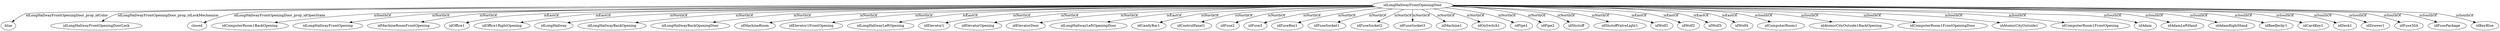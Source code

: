 strict digraph  {
idLongHallwayFrontOpeningDoor [node_type=entity_node];
blue [node_type=property_node];
idLongHallwayFrontOpeningDoorLock [node_type=property_node];
closed [node_type=property_node];
idComputerRoom1BackOpening [node_type=entity_node];
idLongHallwayFrontOpening [node_type=entity_node];
idMachineRoomFrontOpening [node_type=entity_node];
idOffice1 [node_type=entity_node];
idOffice1RightOpening [node_type=entity_node];
idLongHallway [node_type=entity_node];
idLongHallwayBackOpening [node_type=entity_node];
idLongHallwayBackOpeningDoor [node_type=entity_node];
idMachineRoom [node_type=entity_node];
idElevator1FrontOpening [node_type=entity_node];
idLongHallwayLeftOpening [node_type=entity_node];
idElevator1 [node_type=entity_node];
idElevatorOpening [node_type=entity_node];
idElevatorDoor [node_type=entity_node];
idLongHallwayLeftOpeningDoor [node_type=entity_node];
idCandyBar1 [node_type=entity_node];
idControlPanel1 [node_type=entity_node];
idFuse2 [node_type=entity_node];
idFuse3 [node_type=entity_node];
idFuseBox1 [node_type=entity_node];
idFuseSocket1 [node_type=entity_node];
idFuseSocket2 [node_type=entity_node];
idFuseSocket3 [node_type=entity_node];
idMachine1 [node_type=entity_node];
idOnSwitch1 [node_type=entity_node];
idPipe1 [node_type=entity_node];
idPipe2 [node_type=entity_node];
idShutoff [node_type=entity_node];
idShutoffValveLight1 [node_type=entity_node];
idWolf1 [node_type=entity_node];
idWolf2 [node_type=entity_node];
idWolf3 [node_type=entity_node];
idWolf4 [node_type=entity_node];
idComputerRoom1 [node_type=entity_node];
idAtomicCityOutside1BackOpening [node_type=entity_node];
idComputerRoom1FrontOpeningDoor [node_type=entity_node];
idAtomicCityOutside1 [node_type=entity_node];
idComputerRoom1FrontOpening [node_type=entity_node];
idAdam [node_type=entity_node];
idAdamLeftHand [node_type=entity_node];
idAdamRightHand [node_type=entity_node];
idBeefJerky1 [node_type=entity_node];
idCardKey1 [node_type=entity_node];
idDesk1 [node_type=entity_node];
idDrawer1 [node_type=entity_node];
idFuse30A [node_type=entity_node];
idFusePackage [node_type=entity_node];
idKeyBlue [node_type=entity_node];
idLongHallwayFrontOpeningDoor -> blue  [edge_type=property, label=idLongHallwayFrontOpeningDoor_prop_idColor];
idLongHallwayFrontOpeningDoor -> idLongHallwayFrontOpeningDoorLock  [edge_type=property, label=idLongHallwayFrontOpeningDoor_prop_idLockMechanism];
idLongHallwayFrontOpeningDoor -> closed  [edge_type=property, label=idLongHallwayFrontOpeningDoor_prop_idOpenState];
idLongHallwayFrontOpeningDoor -> idComputerRoom1BackOpening  [edge_type=relationship, label=isSouthOf];
idLongHallwayFrontOpeningDoor -> idLongHallwayFrontOpening  [edge_type=relationship, label=isNorthOf];
idLongHallwayFrontOpeningDoor -> idMachineRoomFrontOpening  [edge_type=relationship, label=isNorthOf];
idLongHallwayFrontOpeningDoor -> idOffice1  [edge_type=relationship, label=isEastOf];
idLongHallwayFrontOpeningDoor -> idOffice1RightOpening  [edge_type=relationship, label=isEastOf];
idLongHallwayFrontOpeningDoor -> idLongHallway  [edge_type=relationship, label=isNorthOf];
idLongHallwayFrontOpeningDoor -> idLongHallwayBackOpening  [edge_type=relationship, label=isNorthOf];
idLongHallwayFrontOpeningDoor -> idLongHallwayBackOpeningDoor  [edge_type=relationship, label=isNorthOf];
idLongHallwayFrontOpeningDoor -> idMachineRoom  [edge_type=relationship, label=isNorthOf];
idLongHallwayFrontOpeningDoor -> idElevator1FrontOpening  [edge_type=relationship, label=isNorthOf];
idLongHallwayFrontOpeningDoor -> idLongHallwayLeftOpening  [edge_type=relationship, label=isEastOf];
idLongHallwayFrontOpeningDoor -> idElevator1  [edge_type=relationship, label=isNorthOf];
idLongHallwayFrontOpeningDoor -> idElevatorOpening  [edge_type=relationship, label=isNorthOf];
idLongHallwayFrontOpeningDoor -> idElevatorDoor  [edge_type=relationship, label=isNorthOf];
idLongHallwayFrontOpeningDoor -> idLongHallwayLeftOpeningDoor  [edge_type=relationship, label=isEastOf];
idLongHallwayFrontOpeningDoor -> idCandyBar1  [edge_type=relationship, label=isNorthOf];
idLongHallwayFrontOpeningDoor -> idControlPanel1  [edge_type=relationship, label=isNorthOf];
idLongHallwayFrontOpeningDoor -> idFuse2  [edge_type=relationship, label=isNorthOf];
idLongHallwayFrontOpeningDoor -> idFuse3  [edge_type=relationship, label=isNorthOf];
idLongHallwayFrontOpeningDoor -> idFuseBox1  [edge_type=relationship, label=isNorthOf];
idLongHallwayFrontOpeningDoor -> idFuseSocket1  [edge_type=relationship, label=isNorthOf];
idLongHallwayFrontOpeningDoor -> idFuseSocket2  [edge_type=relationship, label=isNorthOf];
idLongHallwayFrontOpeningDoor -> idFuseSocket3  [edge_type=relationship, label=isNorthOf];
idLongHallwayFrontOpeningDoor -> idMachine1  [edge_type=relationship, label=isNorthOf];
idLongHallwayFrontOpeningDoor -> idOnSwitch1  [edge_type=relationship, label=isNorthOf];
idLongHallwayFrontOpeningDoor -> idPipe1  [edge_type=relationship, label=isNorthOf];
idLongHallwayFrontOpeningDoor -> idPipe2  [edge_type=relationship, label=isNorthOf];
idLongHallwayFrontOpeningDoor -> idShutoff  [edge_type=relationship, label=isNorthOf];
idLongHallwayFrontOpeningDoor -> idShutoffValveLight1  [edge_type=relationship, label=isNorthOf];
idLongHallwayFrontOpeningDoor -> idWolf1  [edge_type=relationship, label=isEastOf];
idLongHallwayFrontOpeningDoor -> idWolf2  [edge_type=relationship, label=isEastOf];
idLongHallwayFrontOpeningDoor -> idWolf3  [edge_type=relationship, label=isEastOf];
idLongHallwayFrontOpeningDoor -> idWolf4  [edge_type=relationship, label=isEastOf];
idLongHallwayFrontOpeningDoor -> idComputerRoom1  [edge_type=relationship, label=isSouthOf];
idLongHallwayFrontOpeningDoor -> idAtomicCityOutside1BackOpening  [edge_type=relationship, label=isSouthOf];
idLongHallwayFrontOpeningDoor -> idComputerRoom1FrontOpeningDoor  [edge_type=relationship, label=isSouthOf];
idLongHallwayFrontOpeningDoor -> idAtomicCityOutside1  [edge_type=relationship, label=isSouthOf];
idLongHallwayFrontOpeningDoor -> idComputerRoom1FrontOpening  [edge_type=relationship, label=isSouthOf];
idLongHallwayFrontOpeningDoor -> idAdam  [edge_type=relationship, label=isSouthOf];
idLongHallwayFrontOpeningDoor -> idAdamLeftHand  [edge_type=relationship, label=isSouthOf];
idLongHallwayFrontOpeningDoor -> idAdamRightHand  [edge_type=relationship, label=isSouthOf];
idLongHallwayFrontOpeningDoor -> idBeefJerky1  [edge_type=relationship, label=isSouthOf];
idLongHallwayFrontOpeningDoor -> idCardKey1  [edge_type=relationship, label=isSouthOf];
idLongHallwayFrontOpeningDoor -> idDesk1  [edge_type=relationship, label=isSouthOf];
idLongHallwayFrontOpeningDoor -> idDrawer1  [edge_type=relationship, label=isSouthOf];
idLongHallwayFrontOpeningDoor -> idFuse30A  [edge_type=relationship, label=isSouthOf];
idLongHallwayFrontOpeningDoor -> idFusePackage  [edge_type=relationship, label=isSouthOf];
idLongHallwayFrontOpeningDoor -> idKeyBlue  [edge_type=relationship, label=isSouthOf];
}
